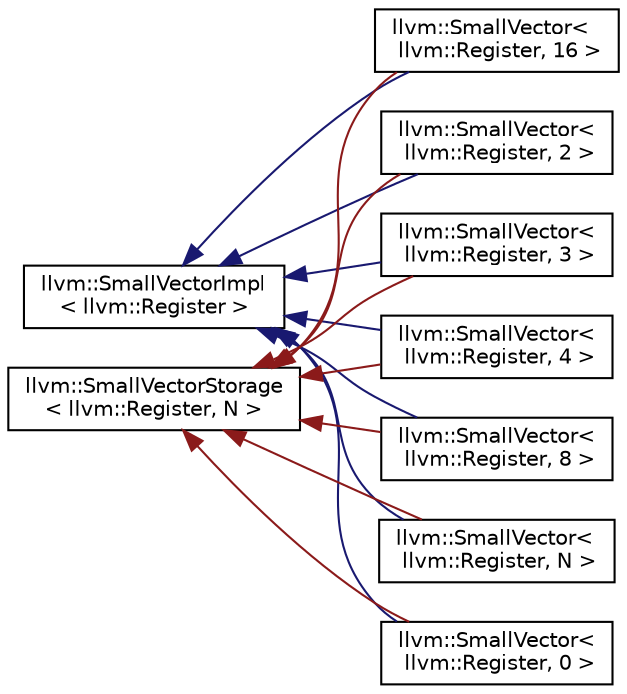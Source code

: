 digraph "Graphical Class Hierarchy"
{
 // LATEX_PDF_SIZE
  bgcolor="transparent";
  edge [fontname="Helvetica",fontsize="10",labelfontname="Helvetica",labelfontsize="10"];
  node [fontname="Helvetica",fontsize="10",shape=record];
  rankdir="LR";
  Node3147 [label="llvm::SmallVectorImpl\l\< llvm::Register \>",height=0.2,width=0.4,color="black",URL="$classllvm_1_1SmallVectorImpl.html",tooltip=" "];
  Node3147 -> Node1 [dir="back",color="midnightblue",fontsize="10",style="solid",fontname="Helvetica"];
  Node1 [label="llvm::SmallVector\<\l llvm::Register, 0 \>",height=0.2,width=0.4,color="black",URL="$classllvm_1_1SmallVector.html",tooltip=" "];
  Node3147 -> Node2 [dir="back",color="midnightblue",fontsize="10",style="solid",fontname="Helvetica"];
  Node2 [label="llvm::SmallVector\<\l llvm::Register, 16 \>",height=0.2,width=0.4,color="black",URL="$classllvm_1_1SmallVector.html",tooltip=" "];
  Node3147 -> Node3 [dir="back",color="midnightblue",fontsize="10",style="solid",fontname="Helvetica"];
  Node3 [label="llvm::SmallVector\<\l llvm::Register, 2 \>",height=0.2,width=0.4,color="black",URL="$classllvm_1_1SmallVector.html",tooltip=" "];
  Node3147 -> Node4 [dir="back",color="midnightblue",fontsize="10",style="solid",fontname="Helvetica"];
  Node4 [label="llvm::SmallVector\<\l llvm::Register, 3 \>",height=0.2,width=0.4,color="black",URL="$classllvm_1_1SmallVector.html",tooltip=" "];
  Node3147 -> Node5 [dir="back",color="midnightblue",fontsize="10",style="solid",fontname="Helvetica"];
  Node5 [label="llvm::SmallVector\<\l llvm::Register, 4 \>",height=0.2,width=0.4,color="black",URL="$classllvm_1_1SmallVector.html",tooltip=" "];
  Node3147 -> Node6 [dir="back",color="midnightblue",fontsize="10",style="solid",fontname="Helvetica"];
  Node6 [label="llvm::SmallVector\<\l llvm::Register, 8 \>",height=0.2,width=0.4,color="black",URL="$classllvm_1_1SmallVector.html",tooltip=" "];
  Node3147 -> Node7 [dir="back",color="midnightblue",fontsize="10",style="solid",fontname="Helvetica"];
  Node7 [label="llvm::SmallVector\<\l llvm::Register, N \>",height=0.2,width=0.4,color="black",URL="$classllvm_1_1SmallVector.html",tooltip=" "];
  Node0 [label="llvm::SmallVectorStorage\l\< llvm::Register, N \>",height=0.2,width=0.4,color="black",URL="$structllvm_1_1SmallVectorStorage.html",tooltip=" "];
  Node0 -> Node1 [dir="back",color="firebrick4",fontsize="10",style="solid",fontname="Helvetica"];
  Node0 -> Node2 [dir="back",color="firebrick4",fontsize="10",style="solid",fontname="Helvetica"];
  Node0 -> Node3 [dir="back",color="firebrick4",fontsize="10",style="solid",fontname="Helvetica"];
  Node0 -> Node4 [dir="back",color="firebrick4",fontsize="10",style="solid",fontname="Helvetica"];
  Node0 -> Node5 [dir="back",color="firebrick4",fontsize="10",style="solid",fontname="Helvetica"];
  Node0 -> Node6 [dir="back",color="firebrick4",fontsize="10",style="solid",fontname="Helvetica"];
  Node0 -> Node7 [dir="back",color="firebrick4",fontsize="10",style="solid",fontname="Helvetica"];
}
